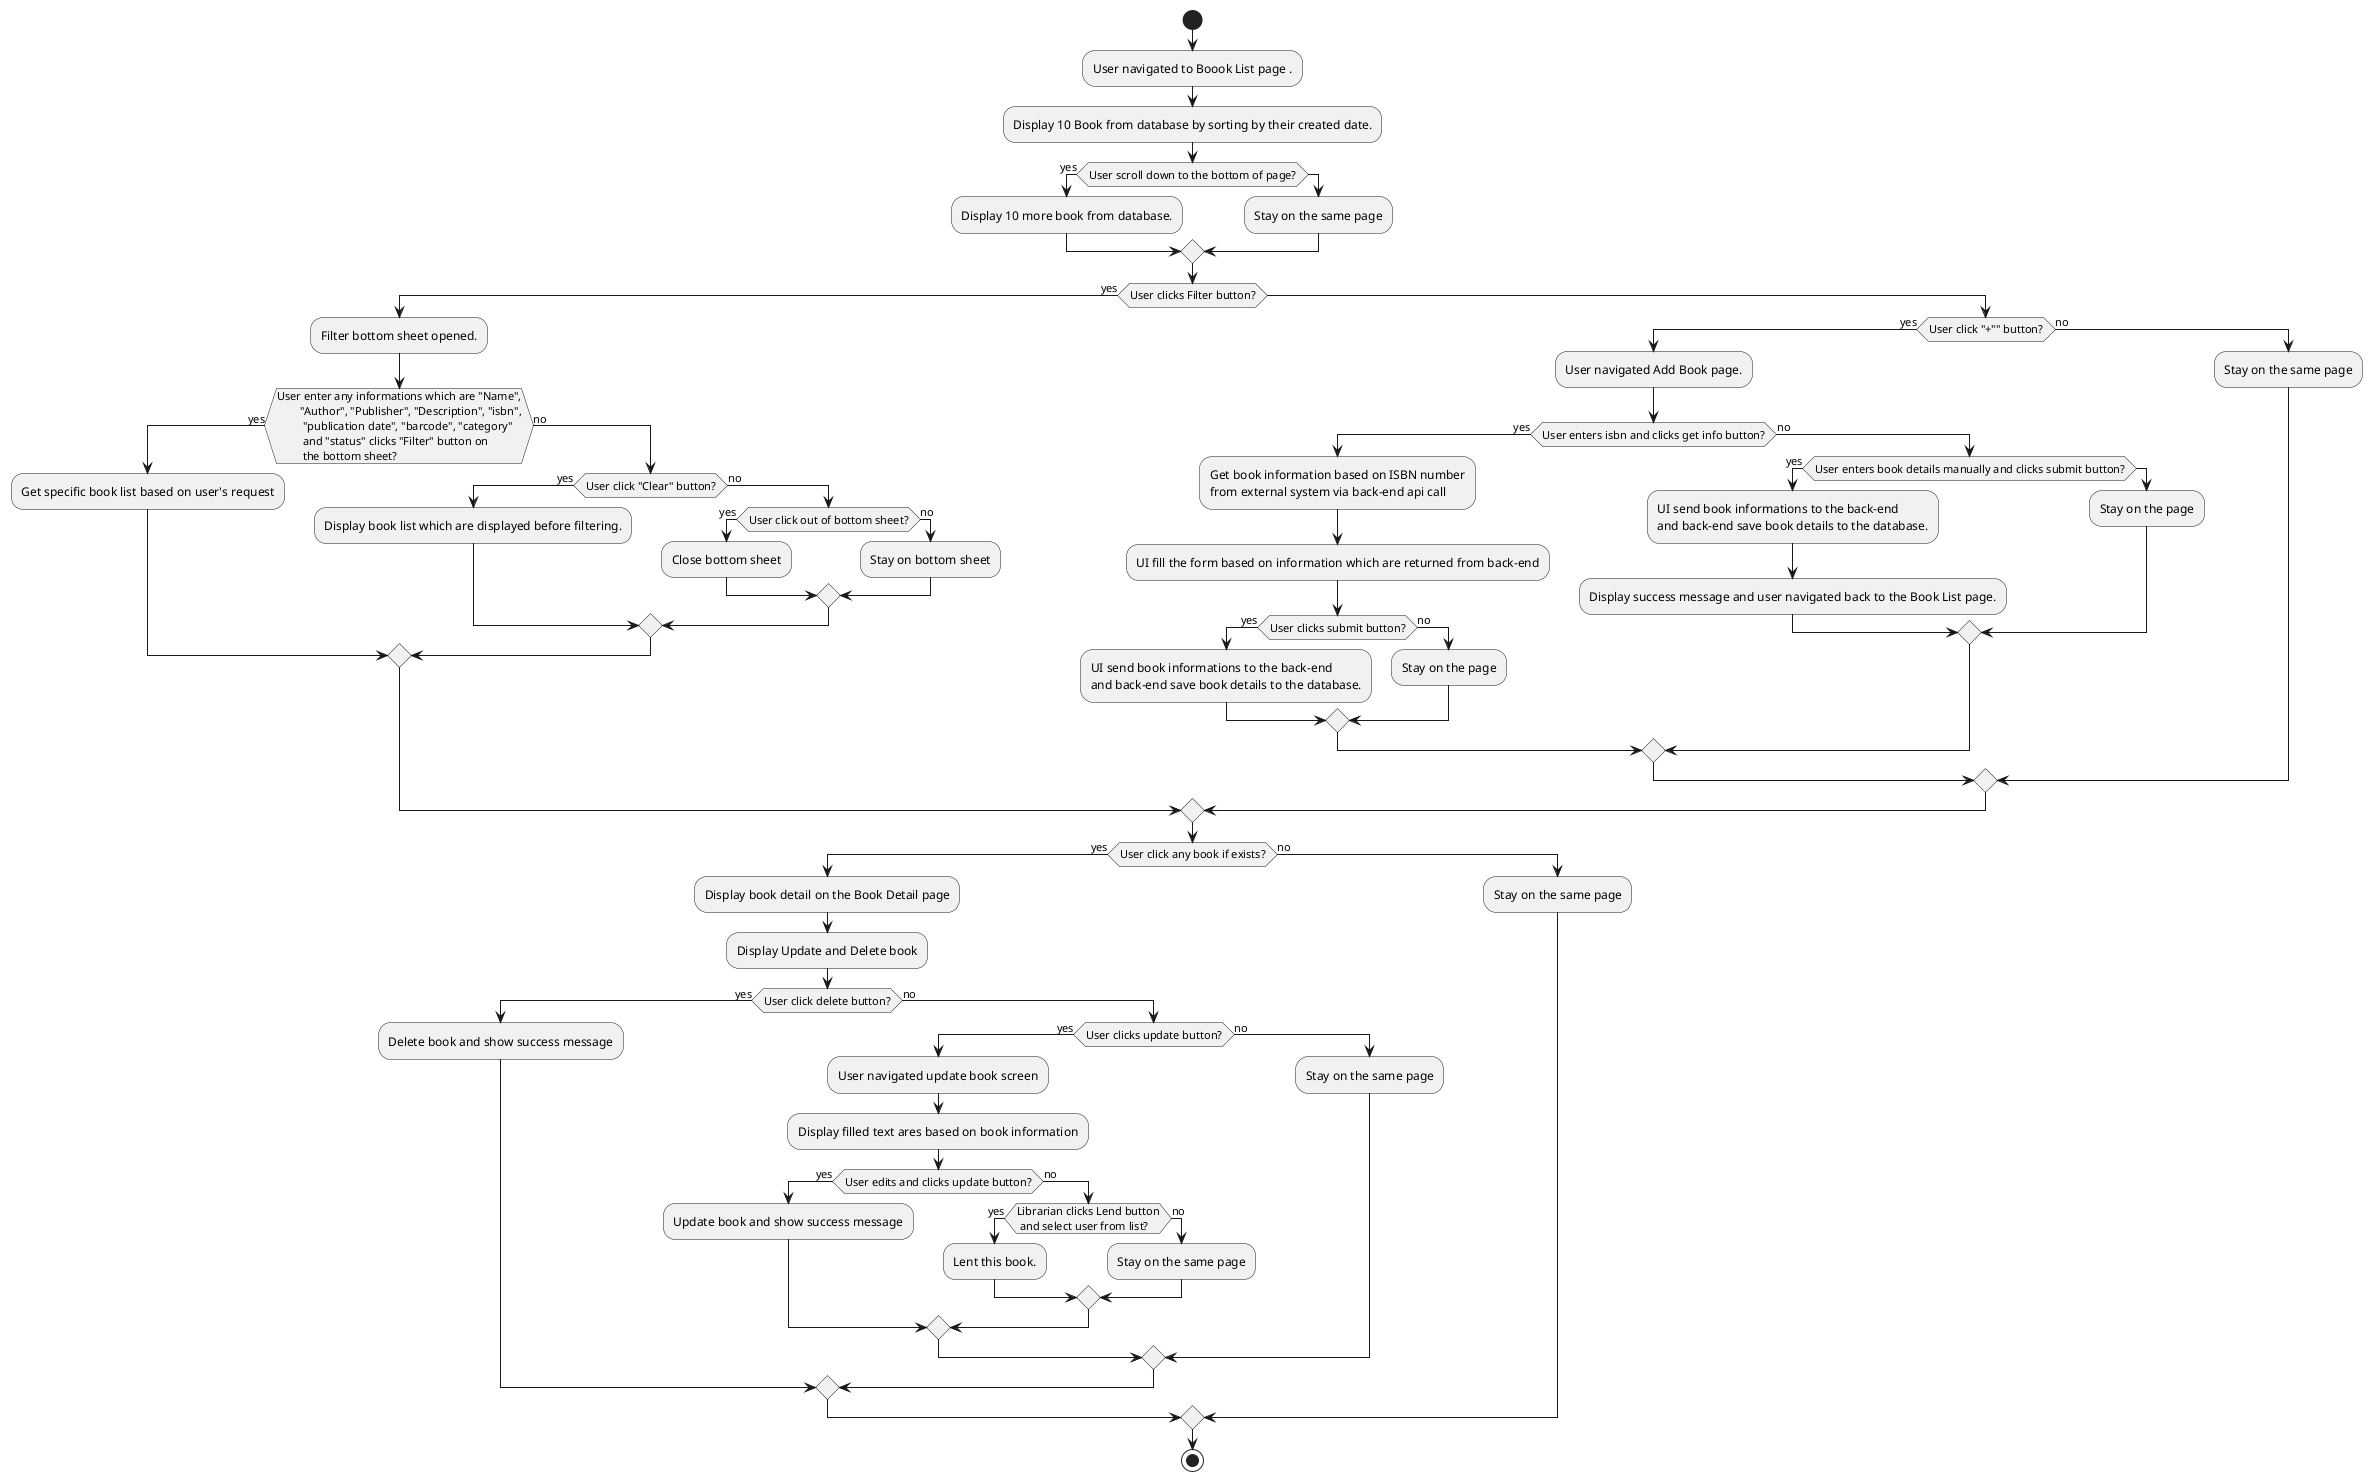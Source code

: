 @startuml
start
:User navigated to Boook List page .;
:Display 10 Book from database by sorting by their created date.;
if (User scroll down to the bottom of page?) then (yes)
    :Display 10 more book from database.;
else
    :Stay on the same page;
endif
if (User clicks Filter button?) then (yes)
    :Filter bottom sheet opened.;
    if (User enter any informations which are "Name",\n \t"Author", "Publisher", "Description", "isbn",\n\t "publication date", "barcode", "category"\n\t and "status" clicks "Filter" button on\n\t the bottom sheet?) then (yes)
        :Get specific book list based on user's request;
    else (no)
        if (User click "Clear" button?) then (yes)
            :Display book list which are displayed before filtering.;
        else (no)
            if (User click out of bottom sheet?) then (yes)
                :Close bottom sheet;
            else (no)
                :Stay on bottom sheet;
            endif
        endif
    endif
else 
    if (User click "+"" button?) then (yes)
        :User navigated Add Book page.;
        if (User enters isbn and clicks get info button?) then (yes)
            :Get book information based on ISBN number\nfrom external system via back-end api call;
            :UI fill the form based on information which are returned from back-end;
            if (User clicks submit button?) then (yes)
                :UI send book informations to the back-end \nand back-end save book details to the database.;
            else (no)
                :Stay on the page;
            endif
        else (no)
            if(User enters book details manually and clicks submit button?) then (yes)
                :UI send book informations to the back-end \nand back-end save book details to the database.;
                :Display success message and user navigated back to the Book List page.;
            else
                :Stay on the page;
            endif
        endif
    else (no)
        :Stay on the same page;
    endif

endif
if (User click any book if exists?) then (yes)
    :Display book detail on the Book Detail page;
    :Display Update and Delete book;
    if (User click delete button?) then (yes)
        :Delete book and show success message;
    else (no)
        if (User clicks update button?) then (yes)
            :User navigated update book screen;
            :Display filled text ares based on book information;
            if (User edits and clicks update button?) then (yes)
                :Update book and show success message;
            else (no)
                if (Librarian clicks Lend button\n and select user from list?) then (yes)
                    :Lent this book.;
                else (no)
                    :Stay on the same page;
                endif
            endif
        else (no)
            :Stay on the same page;
        endif
    endif
else (no)
    :Stay on the same page;
endif
stop

@enduml